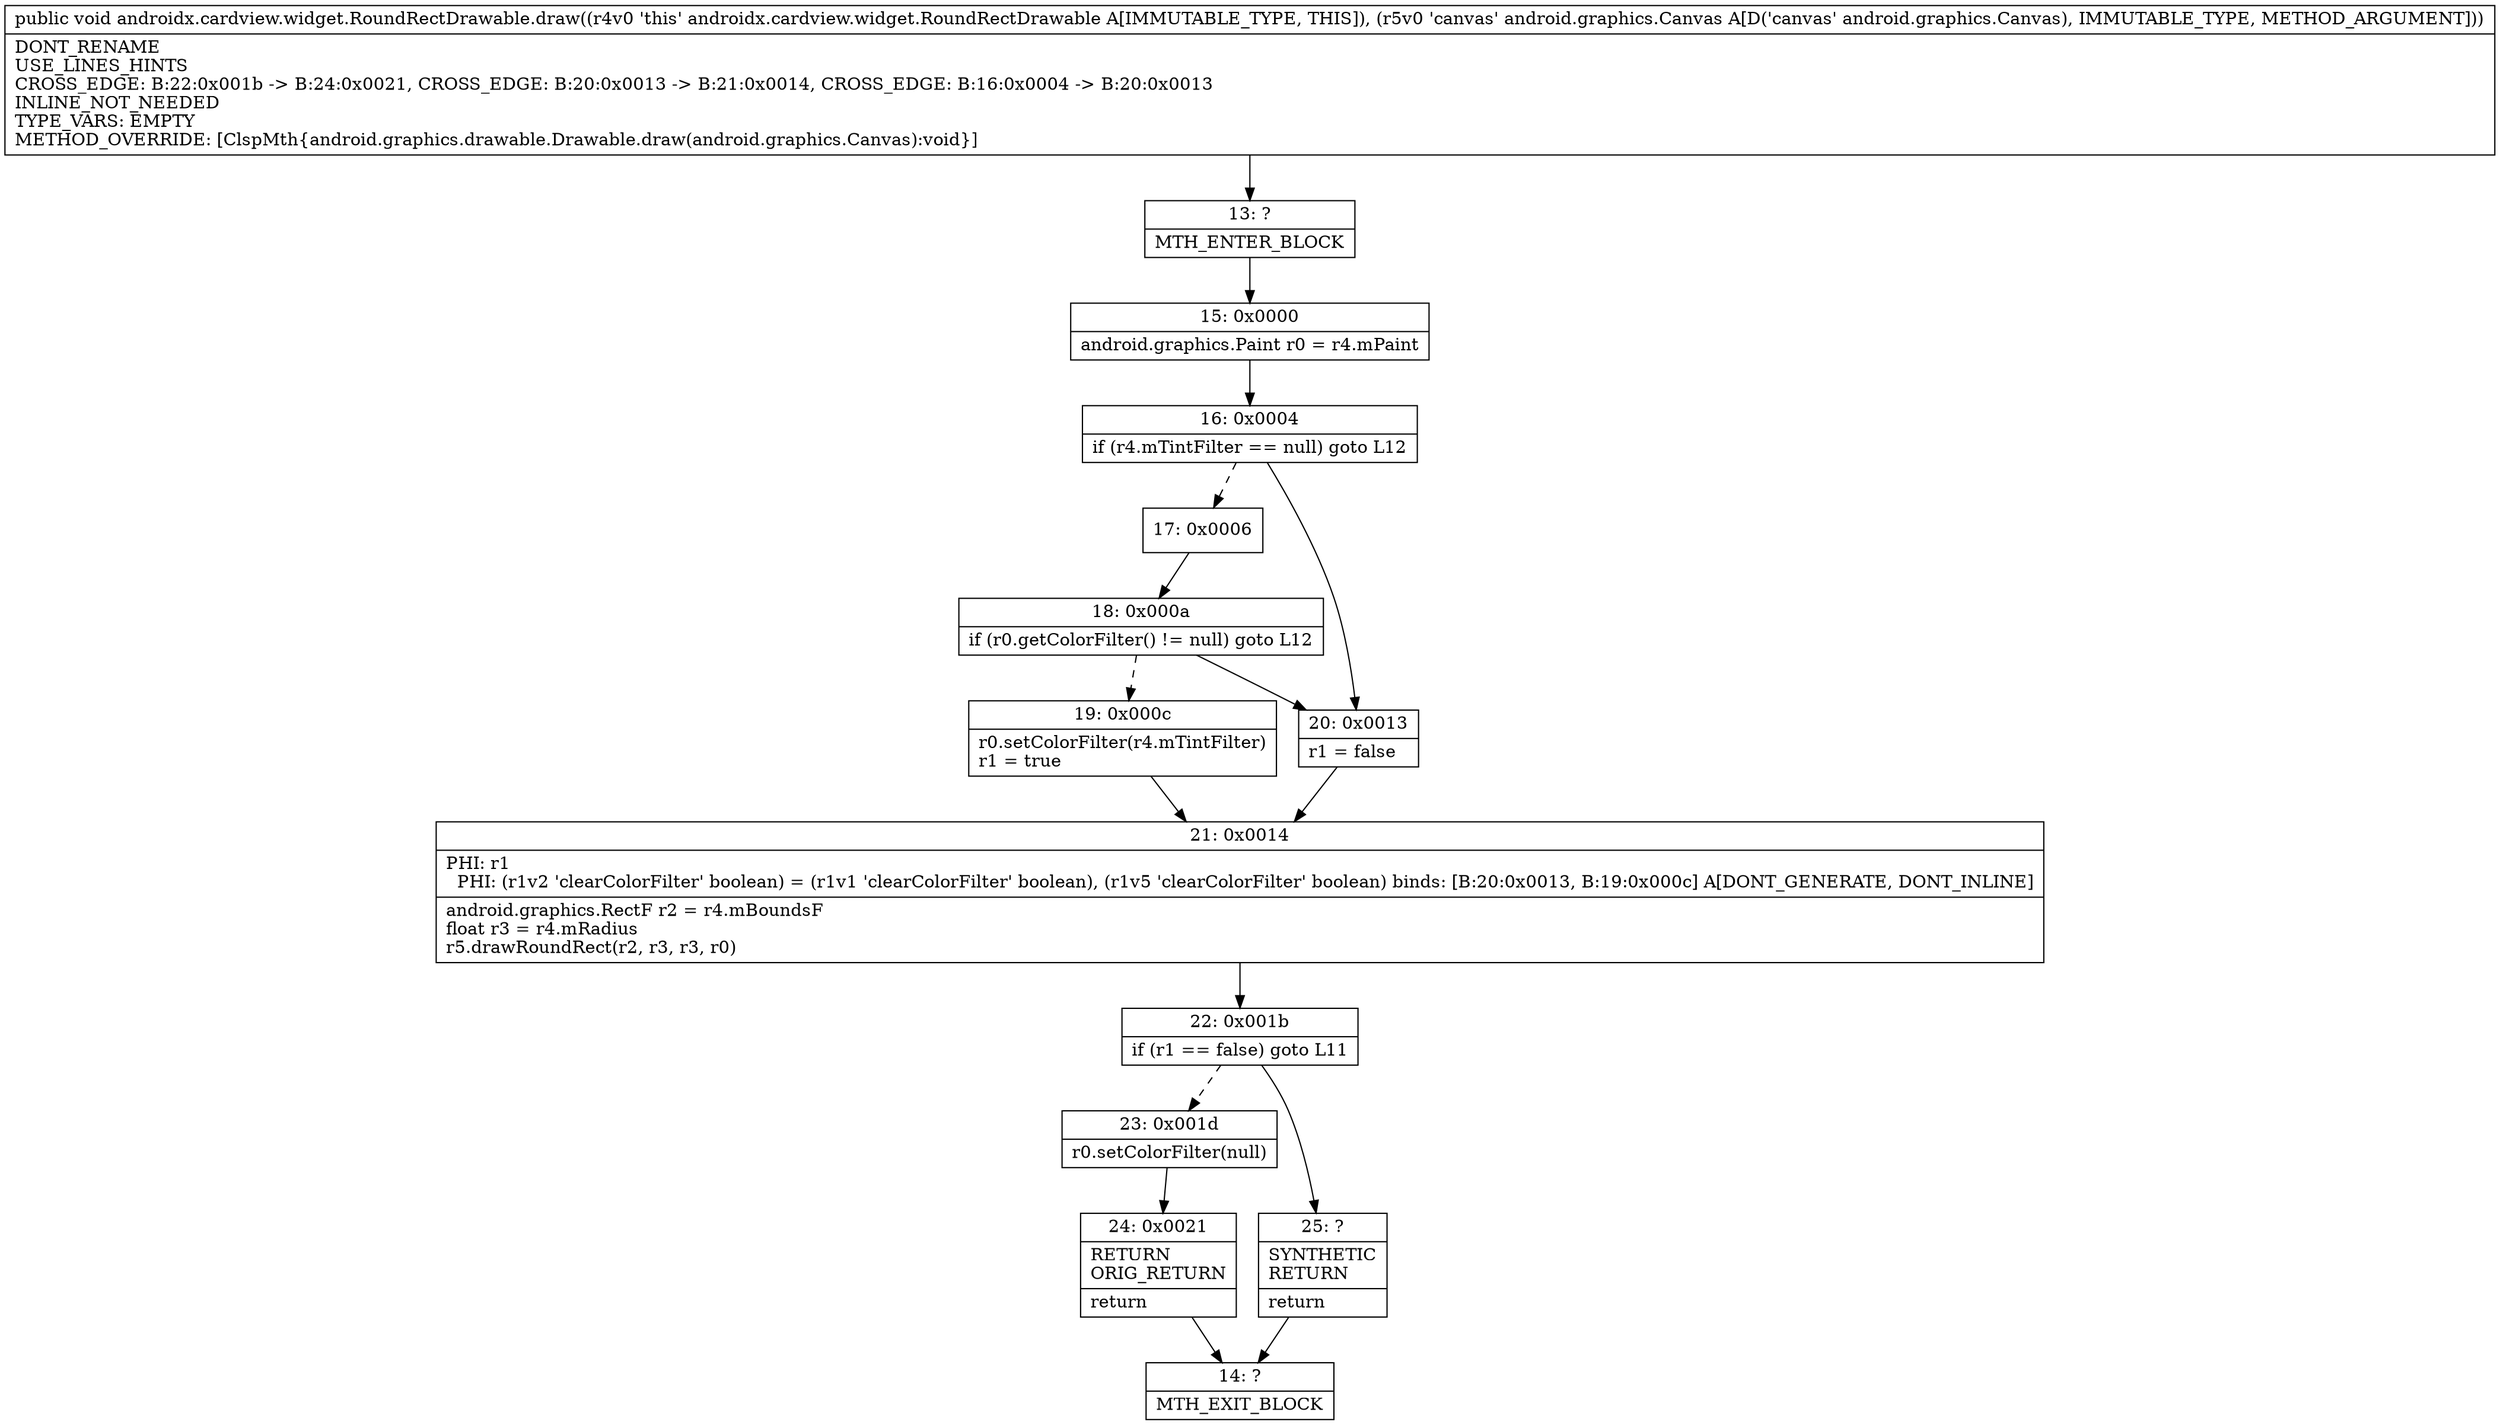 digraph "CFG forandroidx.cardview.widget.RoundRectDrawable.draw(Landroid\/graphics\/Canvas;)V" {
Node_13 [shape=record,label="{13\:\ ?|MTH_ENTER_BLOCK\l}"];
Node_15 [shape=record,label="{15\:\ 0x0000|android.graphics.Paint r0 = r4.mPaint\l}"];
Node_16 [shape=record,label="{16\:\ 0x0004|if (r4.mTintFilter == null) goto L12\l}"];
Node_17 [shape=record,label="{17\:\ 0x0006}"];
Node_18 [shape=record,label="{18\:\ 0x000a|if (r0.getColorFilter() != null) goto L12\l}"];
Node_19 [shape=record,label="{19\:\ 0x000c|r0.setColorFilter(r4.mTintFilter)\lr1 = true\l}"];
Node_21 [shape=record,label="{21\:\ 0x0014|PHI: r1 \l  PHI: (r1v2 'clearColorFilter' boolean) = (r1v1 'clearColorFilter' boolean), (r1v5 'clearColorFilter' boolean) binds: [B:20:0x0013, B:19:0x000c] A[DONT_GENERATE, DONT_INLINE]\l|android.graphics.RectF r2 = r4.mBoundsF\lfloat r3 = r4.mRadius\lr5.drawRoundRect(r2, r3, r3, r0)\l}"];
Node_22 [shape=record,label="{22\:\ 0x001b|if (r1 == false) goto L11\l}"];
Node_23 [shape=record,label="{23\:\ 0x001d|r0.setColorFilter(null)\l}"];
Node_24 [shape=record,label="{24\:\ 0x0021|RETURN\lORIG_RETURN\l|return\l}"];
Node_14 [shape=record,label="{14\:\ ?|MTH_EXIT_BLOCK\l}"];
Node_25 [shape=record,label="{25\:\ ?|SYNTHETIC\lRETURN\l|return\l}"];
Node_20 [shape=record,label="{20\:\ 0x0013|r1 = false\l}"];
MethodNode[shape=record,label="{public void androidx.cardview.widget.RoundRectDrawable.draw((r4v0 'this' androidx.cardview.widget.RoundRectDrawable A[IMMUTABLE_TYPE, THIS]), (r5v0 'canvas' android.graphics.Canvas A[D('canvas' android.graphics.Canvas), IMMUTABLE_TYPE, METHOD_ARGUMENT]))  | DONT_RENAME\lUSE_LINES_HINTS\lCROSS_EDGE: B:22:0x001b \-\> B:24:0x0021, CROSS_EDGE: B:20:0x0013 \-\> B:21:0x0014, CROSS_EDGE: B:16:0x0004 \-\> B:20:0x0013\lINLINE_NOT_NEEDED\lTYPE_VARS: EMPTY\lMETHOD_OVERRIDE: [ClspMth\{android.graphics.drawable.Drawable.draw(android.graphics.Canvas):void\}]\l}"];
MethodNode -> Node_13;Node_13 -> Node_15;
Node_15 -> Node_16;
Node_16 -> Node_17[style=dashed];
Node_16 -> Node_20;
Node_17 -> Node_18;
Node_18 -> Node_19[style=dashed];
Node_18 -> Node_20;
Node_19 -> Node_21;
Node_21 -> Node_22;
Node_22 -> Node_23[style=dashed];
Node_22 -> Node_25;
Node_23 -> Node_24;
Node_24 -> Node_14;
Node_25 -> Node_14;
Node_20 -> Node_21;
}

